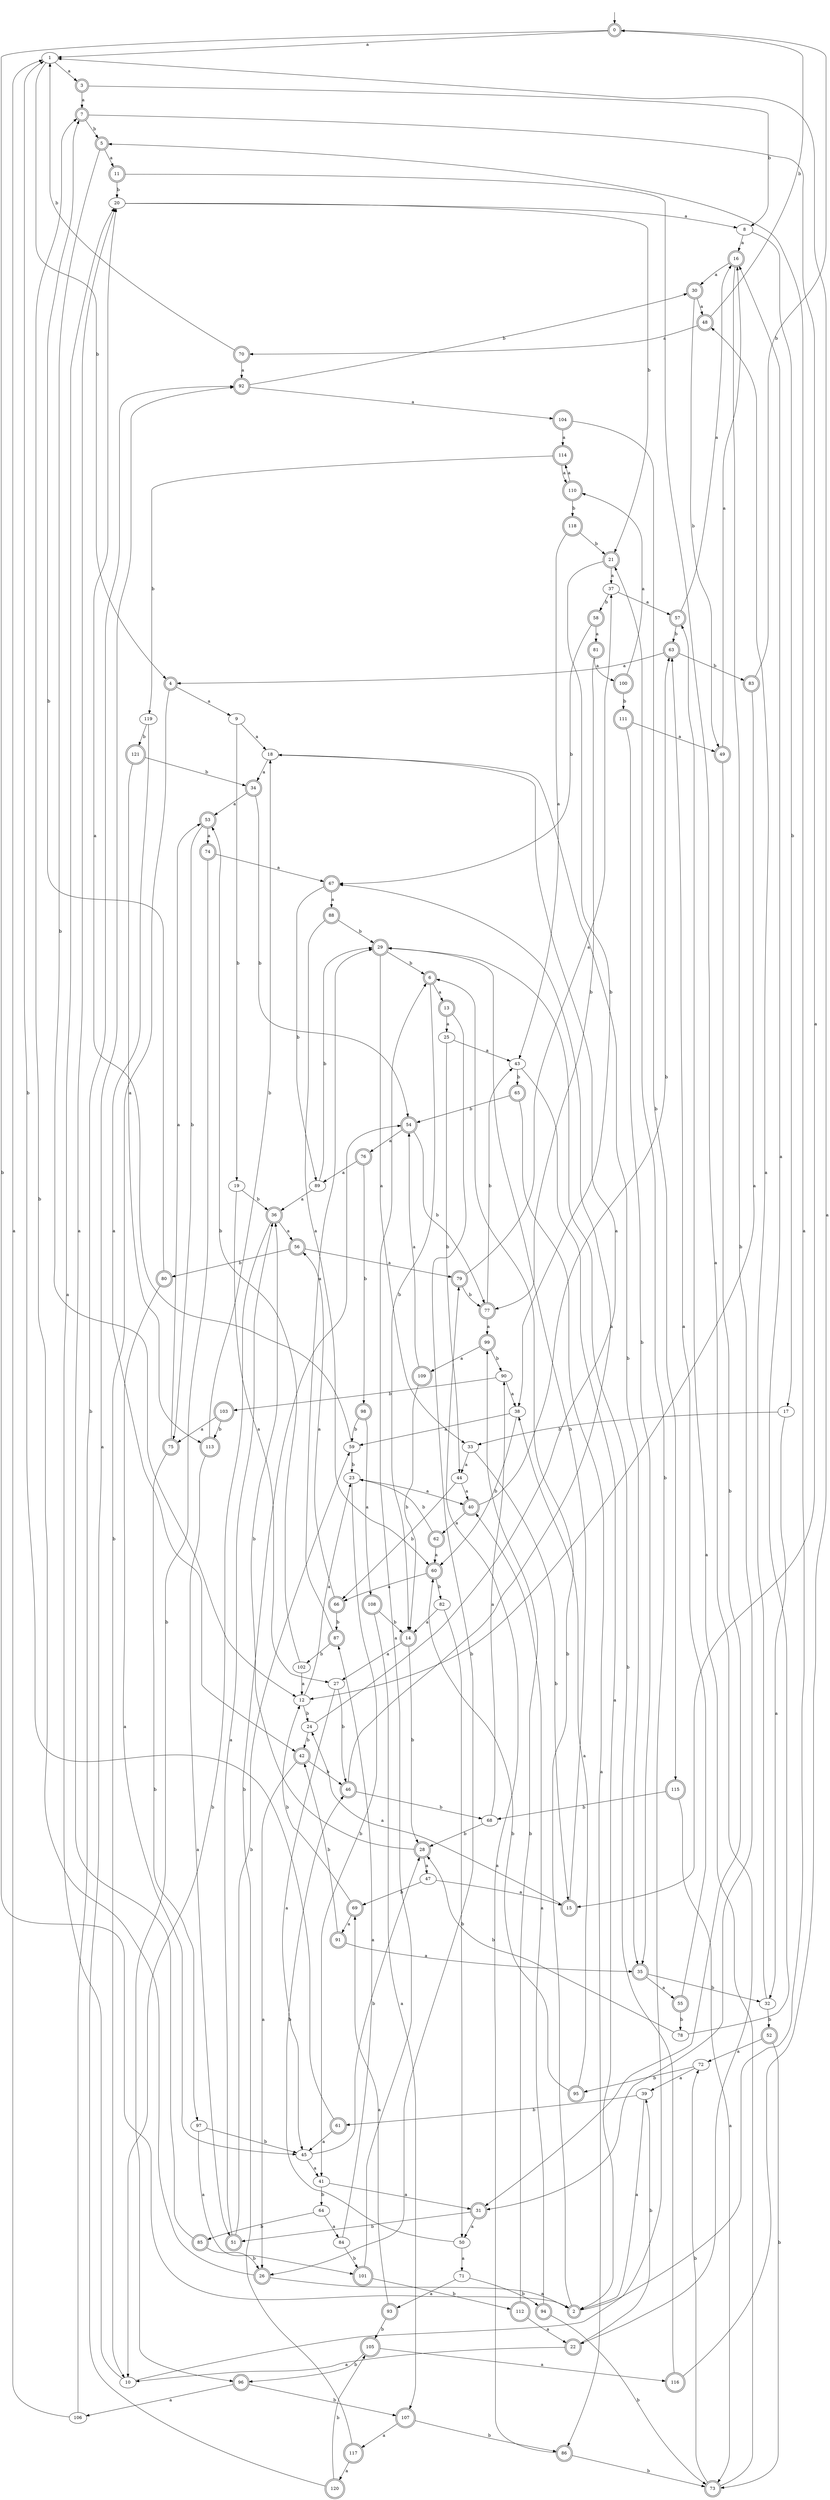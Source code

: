 digraph RandomDFA {
  __start0 [label="", shape=none];
  __start0 -> 0 [label=""];
  0 [shape=circle] [shape=doublecircle]
  0 -> 1 [label="a"]
  0 -> 2 [label="b"]
  1
  1 -> 3 [label="a"]
  1 -> 4 [label="b"]
  2 [shape=doublecircle]
  2 -> 5 [label="a"]
  2 -> 6 [label="b"]
  3 [shape=doublecircle]
  3 -> 7 [label="a"]
  3 -> 8 [label="b"]
  4 [shape=doublecircle]
  4 -> 9 [label="a"]
  4 -> 10 [label="b"]
  5 [shape=doublecircle]
  5 -> 11 [label="a"]
  5 -> 12 [label="b"]
  6 [shape=doublecircle]
  6 -> 13 [label="a"]
  6 -> 14 [label="b"]
  7 [shape=doublecircle]
  7 -> 15 [label="a"]
  7 -> 5 [label="b"]
  8
  8 -> 16 [label="a"]
  8 -> 17 [label="b"]
  9
  9 -> 18 [label="a"]
  9 -> 19 [label="b"]
  10
  10 -> 20 [label="a"]
  10 -> 21 [label="b"]
  11 [shape=doublecircle]
  11 -> 22 [label="a"]
  11 -> 20 [label="b"]
  12
  12 -> 23 [label="a"]
  12 -> 24 [label="b"]
  13 [shape=doublecircle]
  13 -> 25 [label="a"]
  13 -> 26 [label="b"]
  14 [shape=doublecircle]
  14 -> 27 [label="a"]
  14 -> 28 [label="b"]
  15 [shape=doublecircle]
  15 -> 24 [label="a"]
  15 -> 29 [label="b"]
  16 [shape=doublecircle]
  16 -> 30 [label="a"]
  16 -> 31 [label="b"]
  17
  17 -> 32 [label="a"]
  17 -> 33 [label="b"]
  18
  18 -> 34 [label="a"]
  18 -> 35 [label="b"]
  19
  19 -> 27 [label="a"]
  19 -> 36 [label="b"]
  20
  20 -> 8 [label="a"]
  20 -> 21 [label="b"]
  21 [shape=doublecircle]
  21 -> 37 [label="a"]
  21 -> 38 [label="b"]
  22 [shape=doublecircle]
  22 -> 10 [label="a"]
  22 -> 39 [label="b"]
  23
  23 -> 40 [label="a"]
  23 -> 41 [label="b"]
  24
  24 -> 18 [label="a"]
  24 -> 42 [label="b"]
  25
  25 -> 43 [label="a"]
  25 -> 44 [label="b"]
  26 [shape=doublecircle]
  26 -> 2 [label="a"]
  26 -> 7 [label="b"]
  27
  27 -> 45 [label="a"]
  27 -> 46 [label="b"]
  28 [shape=doublecircle]
  28 -> 47 [label="a"]
  28 -> 36 [label="b"]
  29 [shape=doublecircle]
  29 -> 33 [label="a"]
  29 -> 6 [label="b"]
  30 [shape=doublecircle]
  30 -> 48 [label="a"]
  30 -> 49 [label="b"]
  31 [shape=doublecircle]
  31 -> 50 [label="a"]
  31 -> 51 [label="b"]
  32
  32 -> 48 [label="a"]
  32 -> 52 [label="b"]
  33
  33 -> 44 [label="a"]
  33 -> 15 [label="b"]
  34 [shape=doublecircle]
  34 -> 53 [label="a"]
  34 -> 54 [label="b"]
  35 [shape=doublecircle]
  35 -> 55 [label="a"]
  35 -> 32 [label="b"]
  36 [shape=doublecircle]
  36 -> 56 [label="a"]
  36 -> 10 [label="b"]
  37
  37 -> 57 [label="a"]
  37 -> 58 [label="b"]
  38
  38 -> 59 [label="a"]
  38 -> 60 [label="b"]
  39
  39 -> 2 [label="a"]
  39 -> 61 [label="b"]
  40 [shape=doublecircle]
  40 -> 62 [label="a"]
  40 -> 63 [label="b"]
  41
  41 -> 31 [label="a"]
  41 -> 64 [label="b"]
  42 [shape=doublecircle]
  42 -> 26 [label="a"]
  42 -> 46 [label="b"]
  43
  43 -> 2 [label="a"]
  43 -> 65 [label="b"]
  44
  44 -> 40 [label="a"]
  44 -> 66 [label="b"]
  45
  45 -> 41 [label="a"]
  45 -> 28 [label="b"]
  46 [shape=doublecircle]
  46 -> 67 [label="a"]
  46 -> 68 [label="b"]
  47
  47 -> 15 [label="a"]
  47 -> 69 [label="b"]
  48 [shape=doublecircle]
  48 -> 70 [label="a"]
  48 -> 0 [label="b"]
  49 [shape=doublecircle]
  49 -> 16 [label="a"]
  49 -> 31 [label="b"]
  50
  50 -> 71 [label="a"]
  50 -> 46 [label="b"]
  51 [shape=doublecircle]
  51 -> 36 [label="a"]
  51 -> 59 [label="b"]
  52 [shape=doublecircle]
  52 -> 72 [label="a"]
  52 -> 73 [label="b"]
  53 [shape=doublecircle]
  53 -> 74 [label="a"]
  53 -> 75 [label="b"]
  54 [shape=doublecircle]
  54 -> 76 [label="a"]
  54 -> 77 [label="b"]
  55 [shape=doublecircle]
  55 -> 63 [label="a"]
  55 -> 78 [label="b"]
  56 [shape=doublecircle]
  56 -> 79 [label="a"]
  56 -> 80 [label="b"]
  57 [shape=doublecircle]
  57 -> 16 [label="a"]
  57 -> 63 [label="b"]
  58 [shape=doublecircle]
  58 -> 81 [label="a"]
  58 -> 67 [label="b"]
  59
  59 -> 20 [label="a"]
  59 -> 23 [label="b"]
  60 [shape=doublecircle]
  60 -> 66 [label="a"]
  60 -> 82 [label="b"]
  61 [shape=doublecircle]
  61 -> 45 [label="a"]
  61 -> 1 [label="b"]
  62 [shape=doublecircle]
  62 -> 60 [label="a"]
  62 -> 23 [label="b"]
  63 [shape=doublecircle]
  63 -> 4 [label="a"]
  63 -> 83 [label="b"]
  64
  64 -> 84 [label="a"]
  64 -> 85 [label="b"]
  65 [shape=doublecircle]
  65 -> 86 [label="a"]
  65 -> 54 [label="b"]
  66 [shape=doublecircle]
  66 -> 56 [label="a"]
  66 -> 87 [label="b"]
  67 [shape=doublecircle]
  67 -> 88 [label="a"]
  67 -> 89 [label="b"]
  68
  68 -> 90 [label="a"]
  68 -> 28 [label="b"]
  69 [shape=doublecircle]
  69 -> 91 [label="a"]
  69 -> 12 [label="b"]
  70 [shape=doublecircle]
  70 -> 92 [label="a"]
  70 -> 1 [label="b"]
  71
  71 -> 93 [label="a"]
  71 -> 94 [label="b"]
  72
  72 -> 39 [label="a"]
  72 -> 95 [label="b"]
  73 [shape=doublecircle]
  73 -> 57 [label="a"]
  73 -> 72 [label="b"]
  74 [shape=doublecircle]
  74 -> 67 [label="a"]
  74 -> 96 [label="b"]
  75 [shape=doublecircle]
  75 -> 53 [label="a"]
  75 -> 97 [label="b"]
  76 [shape=doublecircle]
  76 -> 89 [label="a"]
  76 -> 98 [label="b"]
  77 [shape=doublecircle]
  77 -> 99 [label="a"]
  77 -> 43 [label="b"]
  78
  78 -> 16 [label="a"]
  78 -> 28 [label="b"]
  79 [shape=doublecircle]
  79 -> 37 [label="a"]
  79 -> 77 [label="b"]
  80 [shape=doublecircle]
  80 -> 45 [label="a"]
  80 -> 7 [label="b"]
  81 [shape=doublecircle]
  81 -> 100 [label="a"]
  81 -> 77 [label="b"]
  82
  82 -> 14 [label="a"]
  82 -> 50 [label="b"]
  83 [shape=doublecircle]
  83 -> 12 [label="a"]
  83 -> 0 [label="b"]
  84
  84 -> 87 [label="a"]
  84 -> 101 [label="b"]
  85 [shape=doublecircle]
  85 -> 20 [label="a"]
  85 -> 26 [label="b"]
  86 [shape=doublecircle]
  86 -> 79 [label="a"]
  86 -> 73 [label="b"]
  87 [shape=doublecircle]
  87 -> 29 [label="a"]
  87 -> 102 [label="b"]
  88 [shape=doublecircle]
  88 -> 60 [label="a"]
  88 -> 29 [label="b"]
  89
  89 -> 36 [label="a"]
  89 -> 29 [label="b"]
  90
  90 -> 38 [label="a"]
  90 -> 103 [label="b"]
  91 [shape=doublecircle]
  91 -> 35 [label="a"]
  91 -> 42 [label="b"]
  92 [shape=doublecircle]
  92 -> 104 [label="a"]
  92 -> 30 [label="b"]
  93 [shape=doublecircle]
  93 -> 69 [label="a"]
  93 -> 105 [label="b"]
  94 [shape=doublecircle]
  94 -> 40 [label="a"]
  94 -> 73 [label="b"]
  95 [shape=doublecircle]
  95 -> 38 [label="a"]
  95 -> 60 [label="b"]
  96 [shape=doublecircle]
  96 -> 106 [label="a"]
  96 -> 107 [label="b"]
  97
  97 -> 101 [label="a"]
  97 -> 45 [label="b"]
  98 [shape=doublecircle]
  98 -> 108 [label="a"]
  98 -> 59 [label="b"]
  99 [shape=doublecircle]
  99 -> 109 [label="a"]
  99 -> 90 [label="b"]
  100 [shape=doublecircle]
  100 -> 110 [label="a"]
  100 -> 111 [label="b"]
  101 [shape=doublecircle]
  101 -> 6 [label="a"]
  101 -> 112 [label="b"]
  102
  102 -> 12 [label="a"]
  102 -> 53 [label="b"]
  103 [shape=doublecircle]
  103 -> 75 [label="a"]
  103 -> 113 [label="b"]
  104 [shape=doublecircle]
  104 -> 114 [label="a"]
  104 -> 115 [label="b"]
  105 [shape=doublecircle]
  105 -> 116 [label="a"]
  105 -> 96 [label="b"]
  106
  106 -> 1 [label="a"]
  106 -> 92 [label="b"]
  107 [shape=doublecircle]
  107 -> 117 [label="a"]
  107 -> 86 [label="b"]
  108 [shape=doublecircle]
  108 -> 107 [label="a"]
  108 -> 14 [label="b"]
  109 [shape=doublecircle]
  109 -> 54 [label="a"]
  109 -> 14 [label="b"]
  110 [shape=doublecircle]
  110 -> 114 [label="a"]
  110 -> 118 [label="b"]
  111 [shape=doublecircle]
  111 -> 49 [label="a"]
  111 -> 35 [label="b"]
  112 [shape=doublecircle]
  112 -> 22 [label="a"]
  112 -> 99 [label="b"]
  113 [shape=doublecircle]
  113 -> 51 [label="a"]
  113 -> 18 [label="b"]
  114 [shape=doublecircle]
  114 -> 110 [label="a"]
  114 -> 119 [label="b"]
  115 [shape=doublecircle]
  115 -> 73 [label="a"]
  115 -> 68 [label="b"]
  116 [shape=doublecircle]
  116 -> 1 [label="a"]
  116 -> 29 [label="b"]
  117 [shape=doublecircle]
  117 -> 120 [label="a"]
  117 -> 54 [label="b"]
  118 [shape=doublecircle]
  118 -> 43 [label="a"]
  118 -> 21 [label="b"]
  119
  119 -> 42 [label="a"]
  119 -> 121 [label="b"]
  120 [shape=doublecircle]
  120 -> 92 [label="a"]
  120 -> 105 [label="b"]
  121 [shape=doublecircle]
  121 -> 113 [label="a"]
  121 -> 34 [label="b"]
}
